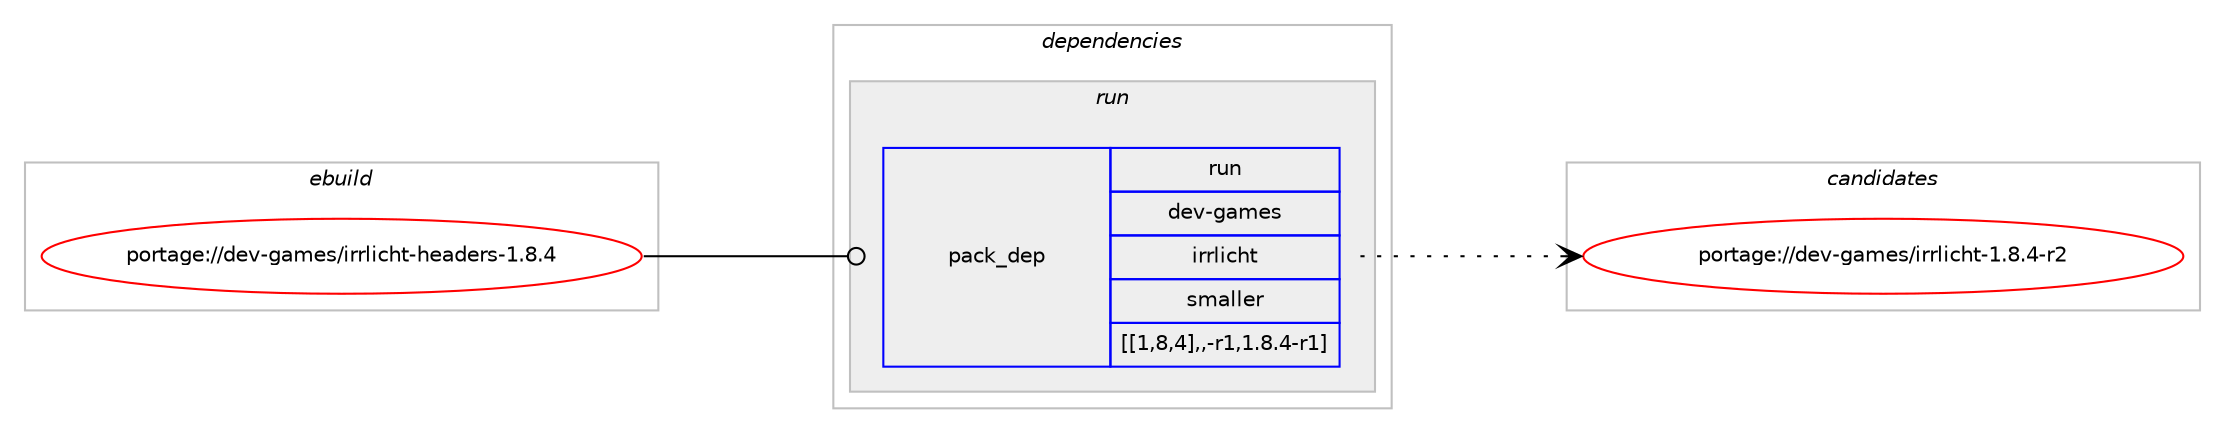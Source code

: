 digraph prolog {

# *************
# Graph options
# *************

newrank=true;
concentrate=true;
compound=true;
graph [rankdir=LR,fontname=Helvetica,fontsize=10,ranksep=1.5];#, ranksep=2.5, nodesep=0.2];
edge  [arrowhead=vee];
node  [fontname=Helvetica,fontsize=10];

# **********
# The ebuild
# **********

subgraph cluster_leftcol {
color=gray;
label=<<i>ebuild</i>>;
id [label="portage://dev-games/irrlicht-headers-1.8.4", color=red, width=4, href="../dev-games/irrlicht-headers-1.8.4.svg"];
}

# ****************
# The dependencies
# ****************

subgraph cluster_midcol {
color=gray;
label=<<i>dependencies</i>>;
subgraph cluster_compile {
fillcolor="#eeeeee";
style=filled;
label=<<i>compile</i>>;
}
subgraph cluster_compileandrun {
fillcolor="#eeeeee";
style=filled;
label=<<i>compile and run</i>>;
}
subgraph cluster_run {
fillcolor="#eeeeee";
style=filled;
label=<<i>run</i>>;
subgraph pack54358 {
dependency75464 [label=<<TABLE BORDER="0" CELLBORDER="1" CELLSPACING="0" CELLPADDING="4" WIDTH="220"><TR><TD ROWSPAN="6" CELLPADDING="30">pack_dep</TD></TR><TR><TD WIDTH="110">run</TD></TR><TR><TD>dev-games</TD></TR><TR><TD>irrlicht</TD></TR><TR><TD>smaller</TD></TR><TR><TD>[[1,8,4],,-r1,1.8.4-r1]</TD></TR></TABLE>>, shape=none, color=blue];
}
id:e -> dependency75464:w [weight=20,style="solid",arrowhead="odot"];
}
}

# **************
# The candidates
# **************

subgraph cluster_choices {
rank=same;
color=gray;
label=<<i>candidates</i>>;

subgraph choice54358 {
color=black;
nodesep=1;
choice100101118451039710910111547105114114108105991041164549465646524511450 [label="portage://dev-games/irrlicht-1.8.4-r2", color=red, width=4,href="../dev-games/irrlicht-1.8.4-r2.svg"];
dependency75464:e -> choice100101118451039710910111547105114114108105991041164549465646524511450:w [style=dotted,weight="100"];
}
}

}
